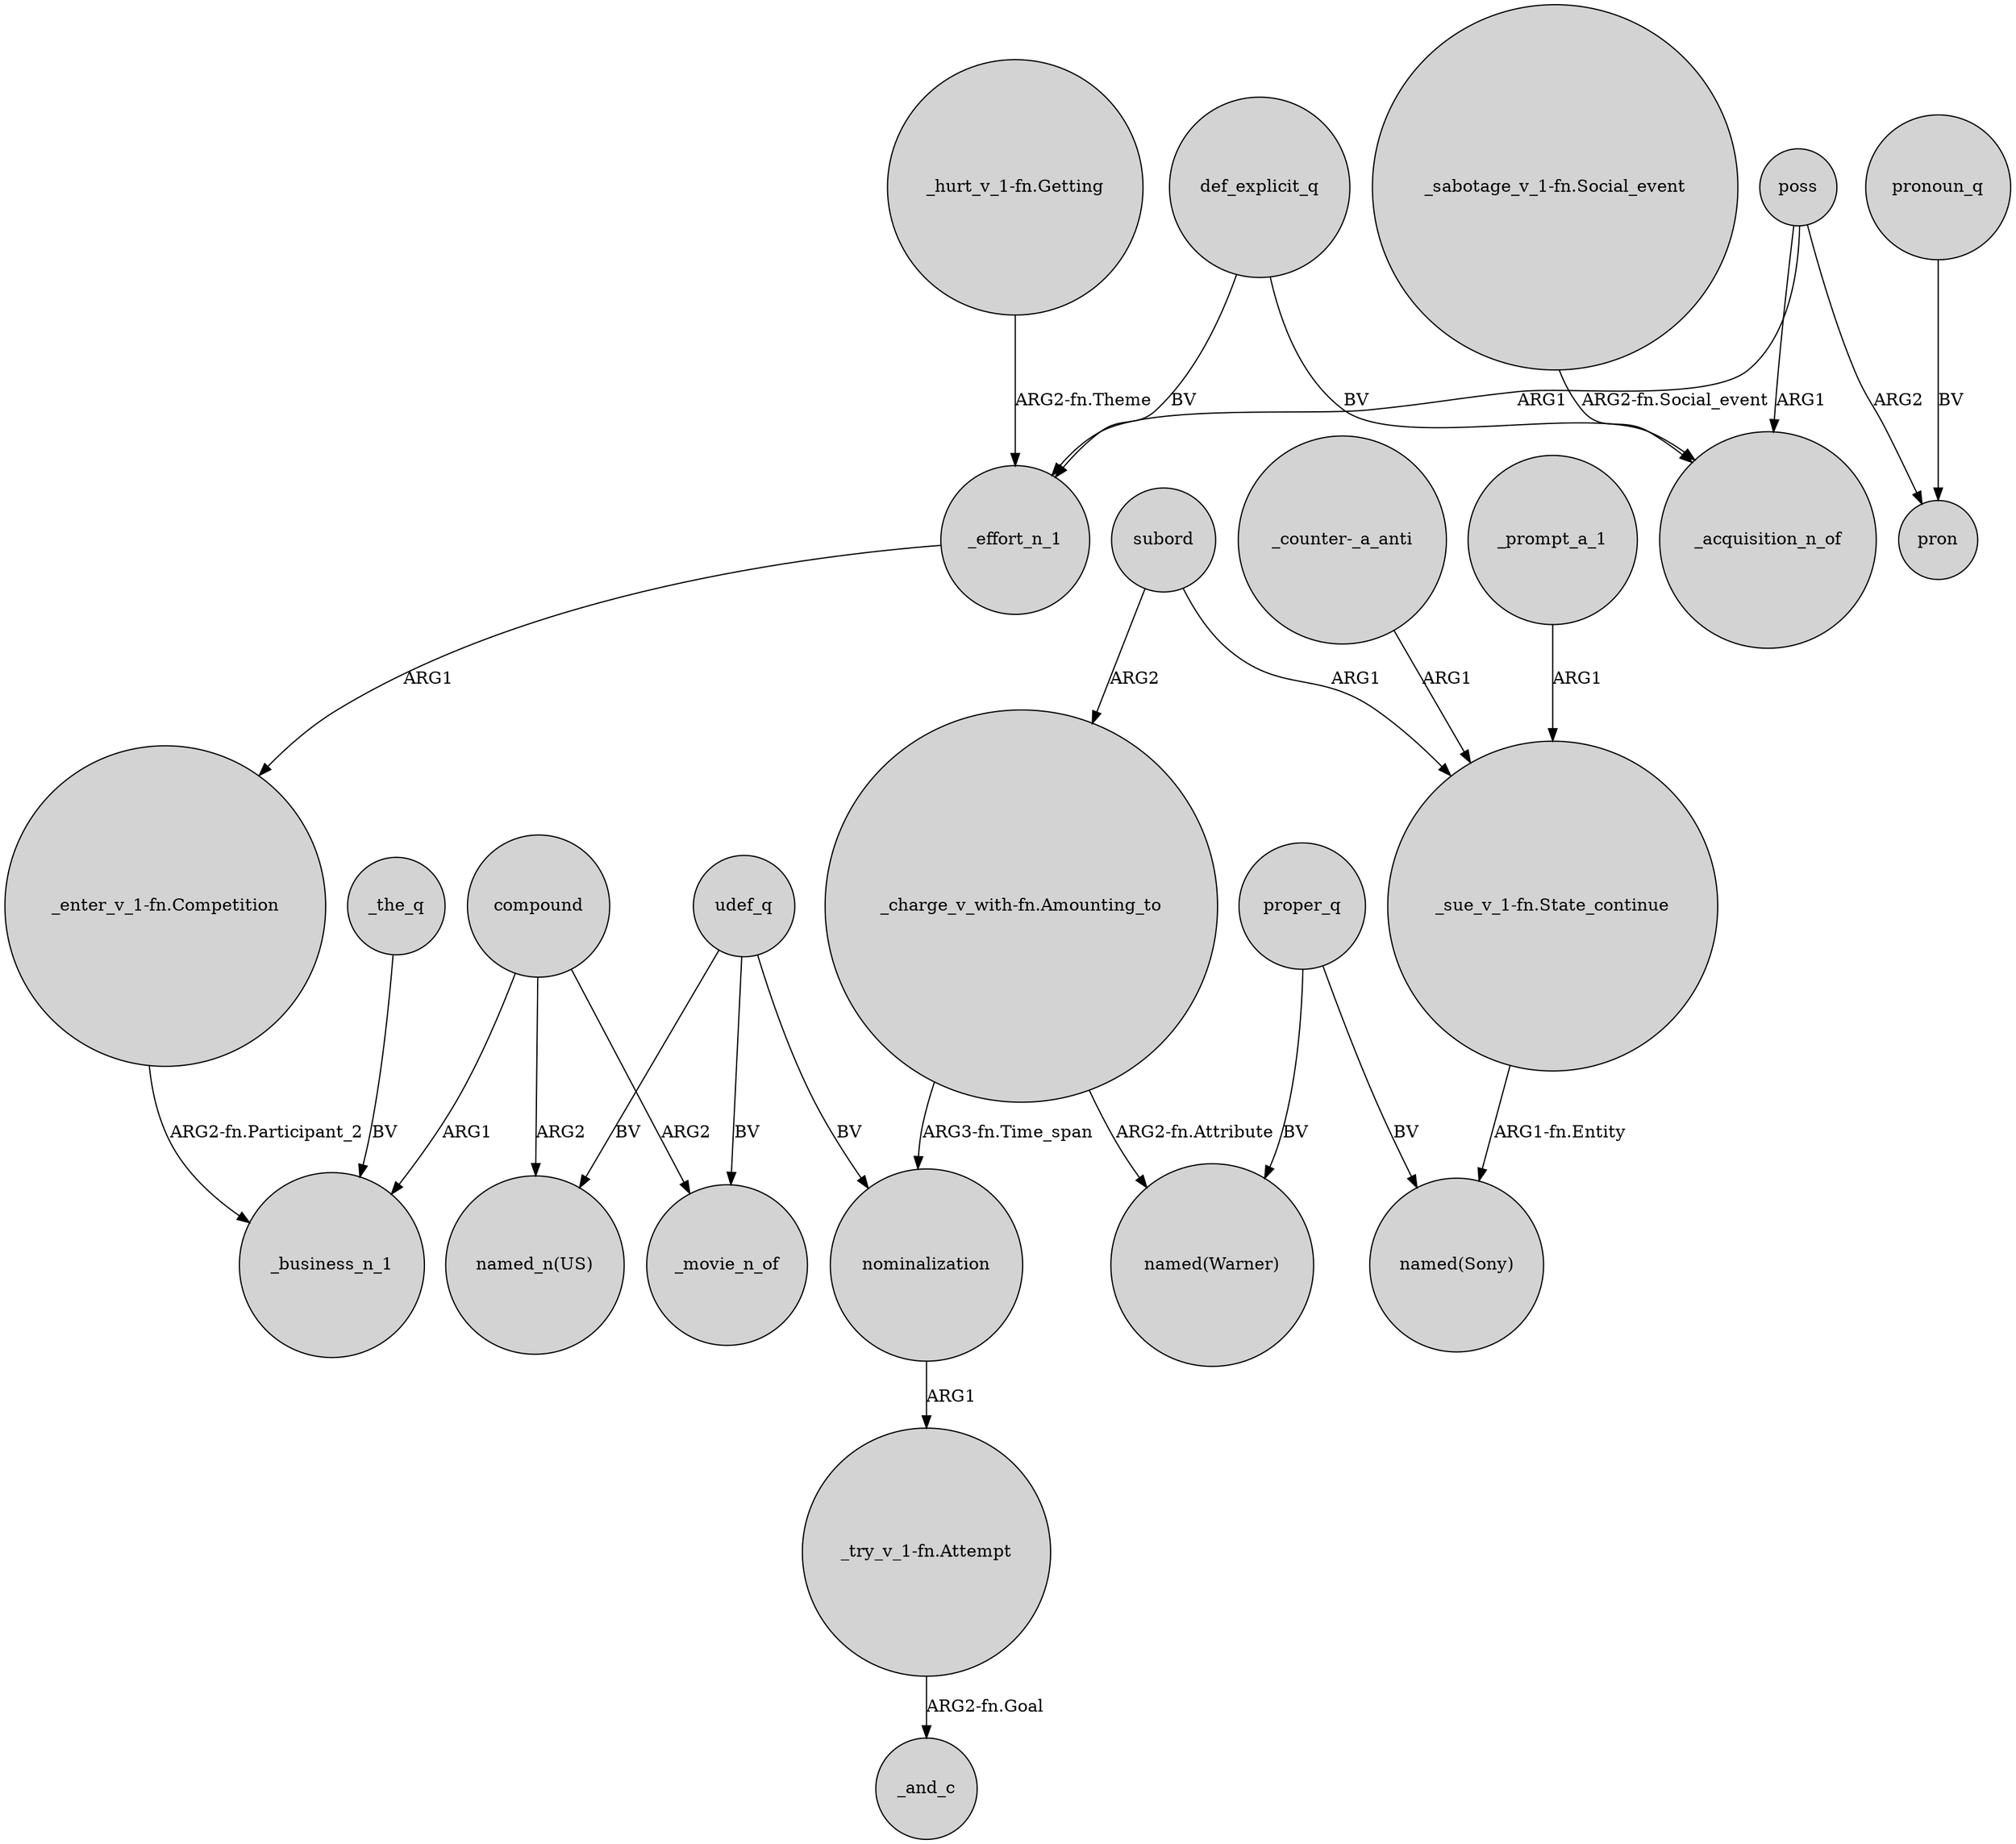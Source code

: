 digraph {
	node [shape=circle style=filled]
	def_explicit_q -> _effort_n_1 [label=BV]
	_prompt_a_1 -> "_sue_v_1-fn.State_continue" [label=ARG1]
	"_counter-_a_anti" -> "_sue_v_1-fn.State_continue" [label=ARG1]
	udef_q -> nominalization [label=BV]
	_the_q -> _business_n_1 [label=BV]
	"_charge_v_with-fn.Amounting_to" -> "named(Warner)" [label="ARG2-fn.Attribute"]
	nominalization -> "_try_v_1-fn.Attempt" [label=ARG1]
	poss -> _effort_n_1 [label=ARG1]
	"_charge_v_with-fn.Amounting_to" -> nominalization [label="ARG3-fn.Time_span"]
	def_explicit_q -> _acquisition_n_of [label=BV]
	udef_q -> _movie_n_of [label=BV]
	proper_q -> "named(Sony)" [label=BV]
	pronoun_q -> pron [label=BV]
	"_hurt_v_1-fn.Getting" -> _effort_n_1 [label="ARG2-fn.Theme"]
	"_try_v_1-fn.Attempt" -> _and_c [label="ARG2-fn.Goal"]
	poss -> pron [label=ARG2]
	_effort_n_1 -> "_enter_v_1-fn.Competition" [label=ARG1]
	subord -> "_sue_v_1-fn.State_continue" [label=ARG1]
	"_sue_v_1-fn.State_continue" -> "named(Sony)" [label="ARG1-fn.Entity"]
	"_enter_v_1-fn.Competition" -> _business_n_1 [label="ARG2-fn.Participant_2"]
	proper_q -> "named(Warner)" [label=BV]
	compound -> _movie_n_of [label=ARG2]
	compound -> _business_n_1 [label=ARG1]
	"_sabotage_v_1-fn.Social_event" -> _acquisition_n_of [label="ARG2-fn.Social_event"]
	subord -> "_charge_v_with-fn.Amounting_to" [label=ARG2]
	compound -> "named_n(US)" [label=ARG2]
	udef_q -> "named_n(US)" [label=BV]
	poss -> _acquisition_n_of [label=ARG1]
}
